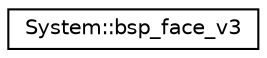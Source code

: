 digraph G
{
  edge [fontname="Helvetica",fontsize="10",labelfontname="Helvetica",labelfontsize="10"];
  node [fontname="Helvetica",fontsize="10",shape=record];
  rankdir="LR";
  Node1 [label="System::bsp_face_v3",height=0.2,width=0.4,color="black", fillcolor="white", style="filled",URL="$struct_system_1_1bsp__face__v3.html"];
}

